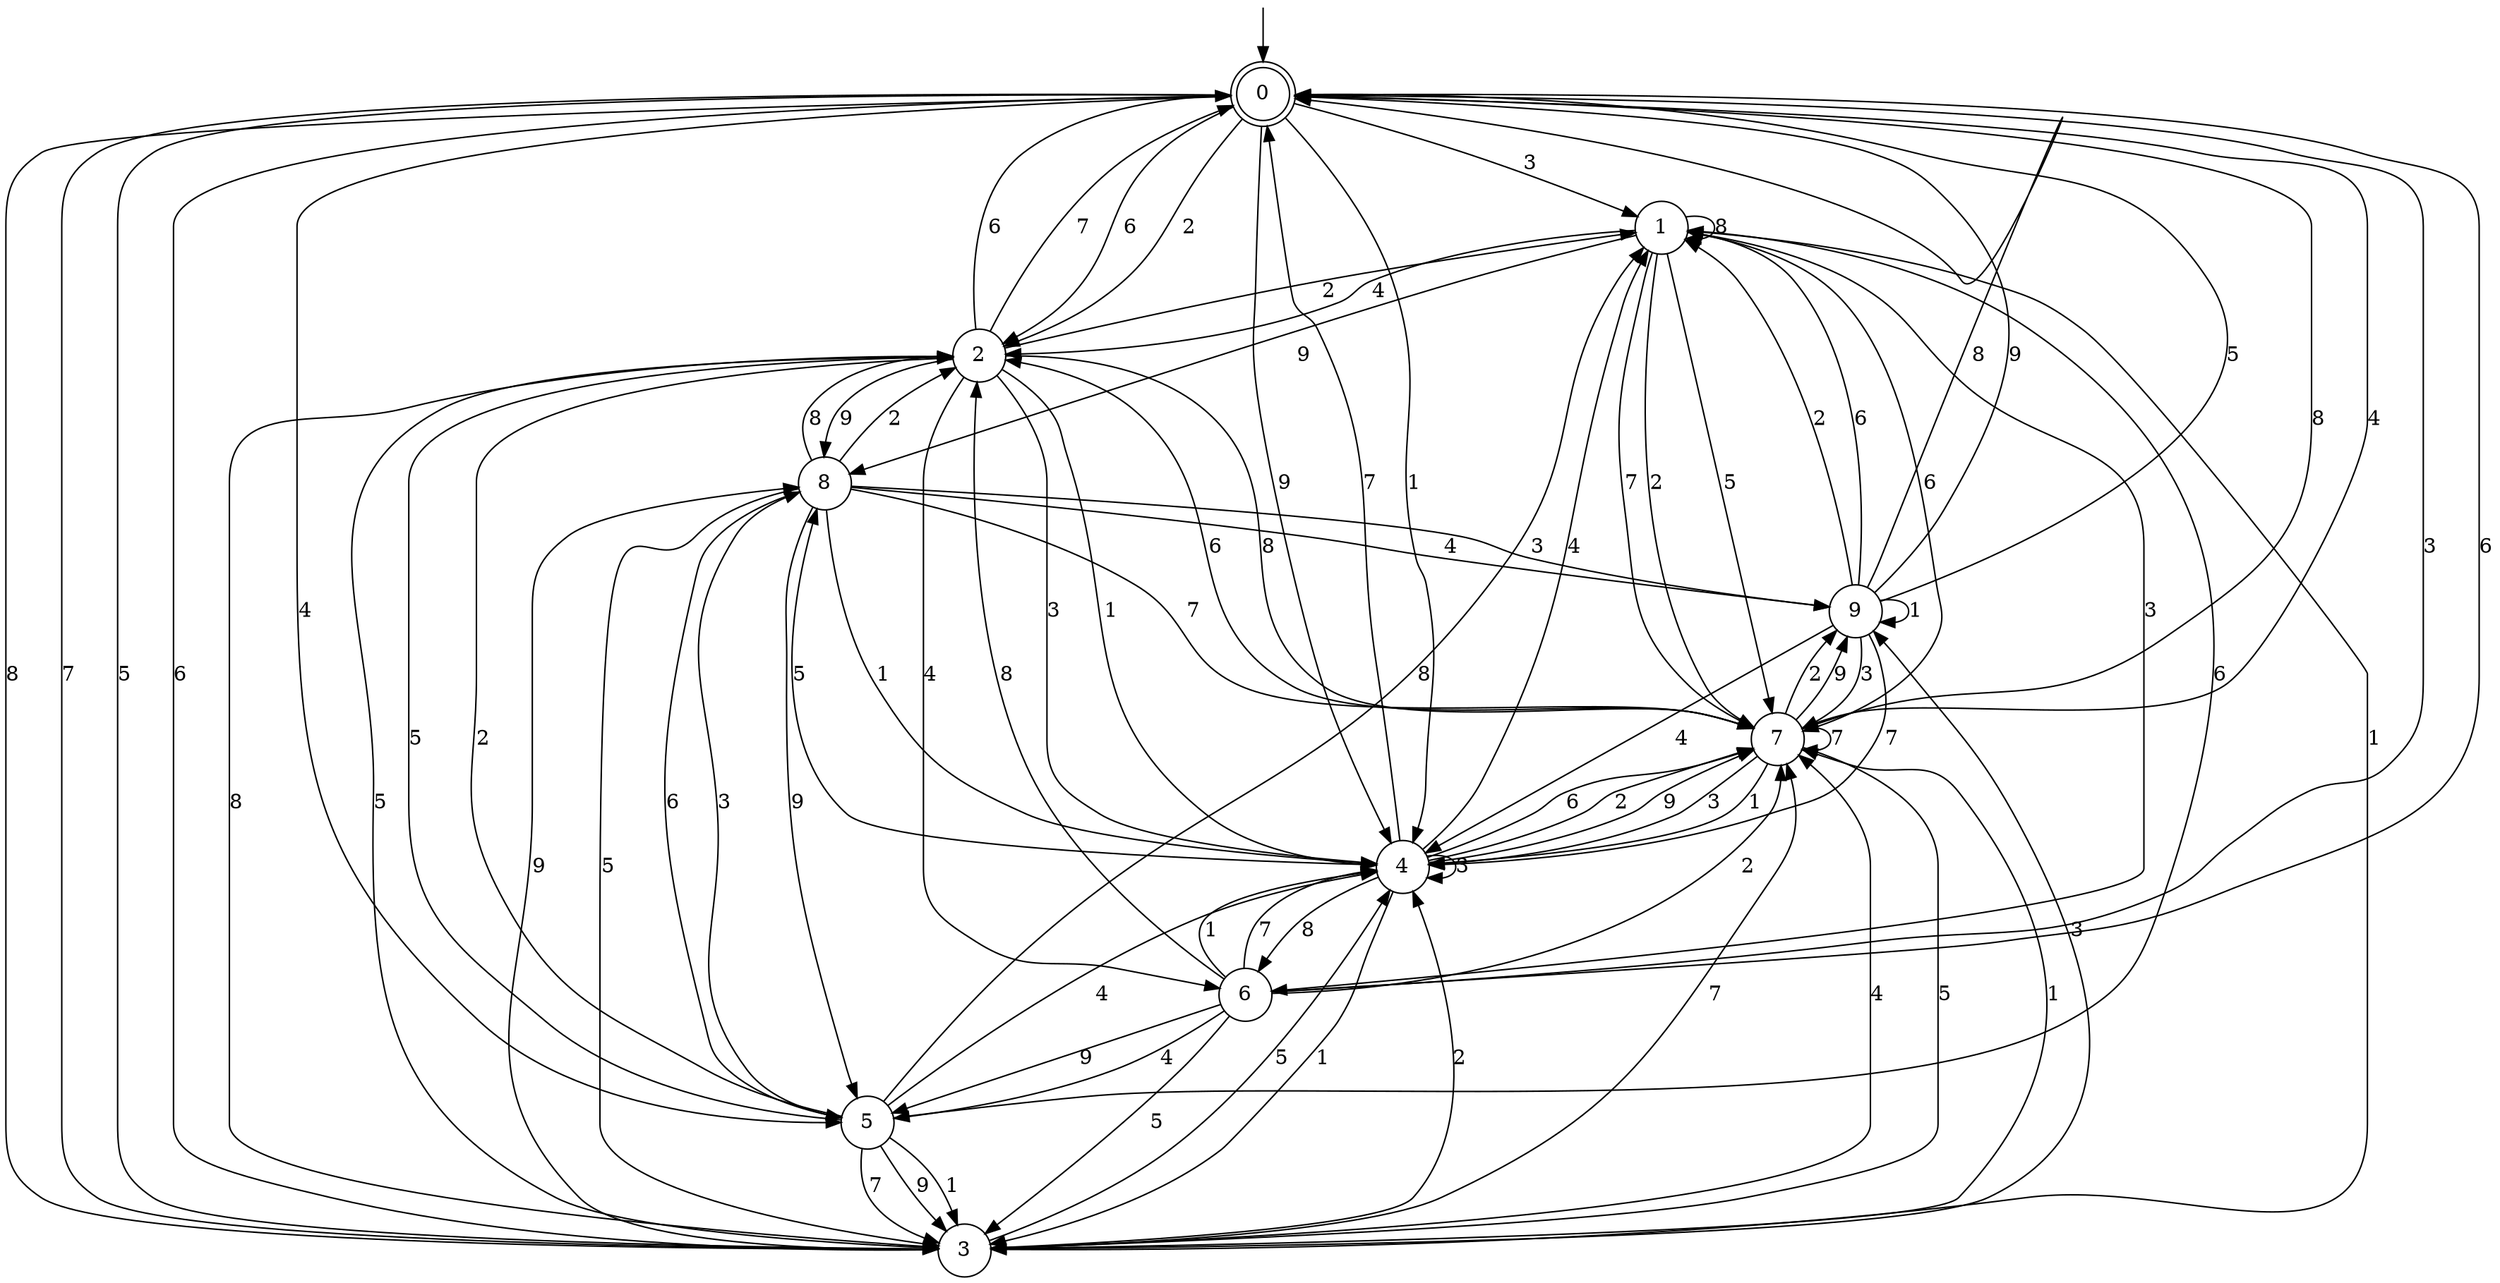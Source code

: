 digraph g {

	s0 [shape="doublecircle" label="0"];
	s1 [shape="circle" label="1"];
	s2 [shape="circle" label="2"];
	s3 [shape="circle" label="3"];
	s4 [shape="circle" label="4"];
	s5 [shape="circle" label="5"];
	s6 [shape="circle" label="6"];
	s7 [shape="circle" label="7"];
	s8 [shape="circle" label="8"];
	s9 [shape="circle" label="9"];
	s0 -> s1 [label="3"];
	s0 -> s2 [label="6"];
	s0 -> s2 [label="2"];
	s0 -> s3 [label="8"];
	s0 -> s4 [label="1"];
	s0 -> s3 [label="7"];
	s0 -> s5 [label="4"];
	s0 -> s4 [label="9"];
	s0 -> s3 [label="5"];
	s1 -> s6 [label="3"];
	s1 -> s7 [label="6"];
	s1 -> s7 [label="2"];
	s1 -> s1 [label="8"];
	s1 -> s3 [label="1"];
	s1 -> s7 [label="7"];
	s1 -> s2 [label="4"];
	s1 -> s8 [label="9"];
	s1 -> s7 [label="5"];
	s2 -> s4 [label="3"];
	s2 -> s0 [label="6"];
	s2 -> s1 [label="2"];
	s2 -> s7 [label="8"];
	s2 -> s4 [label="1"];
	s2 -> s0 [label="7"];
	s2 -> s6 [label="4"];
	s2 -> s8 [label="9"];
	s2 -> s3 [label="5"];
	s3 -> s9 [label="3"];
	s3 -> s0 [label="6"];
	s3 -> s4 [label="2"];
	s3 -> s2 [label="8"];
	s3 -> s7 [label="1"];
	s3 -> s7 [label="7"];
	s3 -> s7 [label="4"];
	s3 -> s8 [label="9"];
	s3 -> s4 [label="5"];
	s4 -> s4 [label="3"];
	s4 -> s7 [label="6"];
	s4 -> s7 [label="2"];
	s4 -> s6 [label="8"];
	s4 -> s3 [label="1"];
	s4 -> s0 [label="7"];
	s4 -> s1 [label="4"];
	s4 -> s7 [label="9"];
	s4 -> s8 [label="5"];
	s5 -> s8 [label="3"];
	s5 -> s1 [label="6"];
	s5 -> s2 [label="2"];
	s5 -> s1 [label="8"];
	s5 -> s3 [label="1"];
	s5 -> s3 [label="7"];
	s5 -> s4 [label="4"];
	s5 -> s3 [label="9"];
	s5 -> s2 [label="5"];
	s6 -> s0 [label="3"];
	s6 -> s0 [label="6"];
	s6 -> s7 [label="2"];
	s6 -> s2 [label="8"];
	s6 -> s4 [label="1"];
	s6 -> s4 [label="7"];
	s6 -> s5 [label="4"];
	s6 -> s5 [label="9"];
	s6 -> s3 [label="5"];
	s7 -> s4 [label="3"];
	s7 -> s2 [label="6"];
	s7 -> s9 [label="2"];
	s7 -> s0 [label="8"];
	s7 -> s4 [label="1"];
	s7 -> s7 [label="7"];
	s7 -> s0 [label="4"];
	s7 -> s9 [label="9"];
	s7 -> s3 [label="5"];
	s8 -> s9 [label="3"];
	s8 -> s5 [label="6"];
	s8 -> s2 [label="2"];
	s8 -> s2 [label="8"];
	s8 -> s4 [label="1"];
	s8 -> s7 [label="7"];
	s8 -> s9 [label="4"];
	s8 -> s5 [label="9"];
	s8 -> s3 [label="5"];
	s9 -> s7 [label="3"];
	s9 -> s1 [label="6"];
	s9 -> s1 [label="2"];
	s9 -> s0 [label="8"];
	s9 -> s9 [label="1"];
	s9 -> s4 [label="7"];
	s9 -> s4 [label="4"];
	s9 -> s0 [label="9"];
	s9 -> s0 [label="5"];

__start0 [label="" shape="none" width="0" height="0"];
__start0 -> s0;

}
